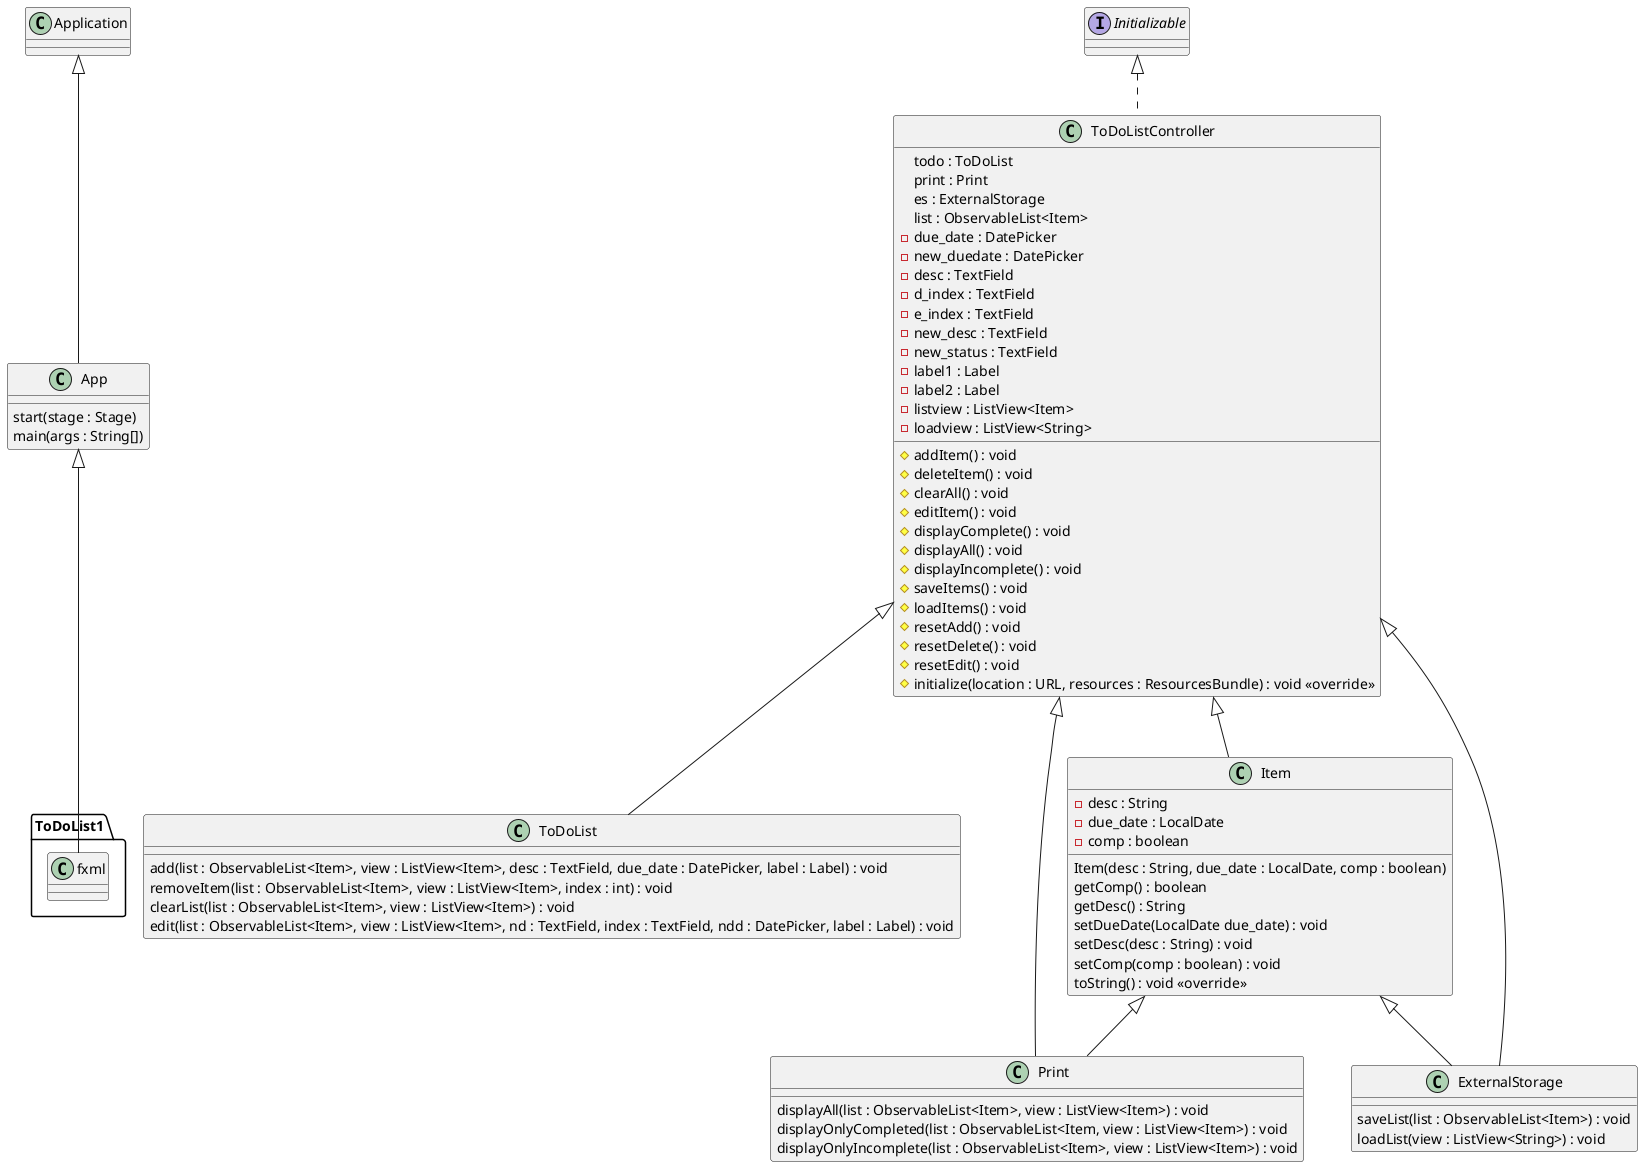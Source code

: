 @startuml
'https://plantuml.com/sequence-diagram

class App
class ToDoListController
class ToDoList
class Item
class Print
class ExternalStorage

App <|-- ToDoList1.fxml
ToDoListController <|-- Item
ToDoListController <|-- Print
ToDoListController <|-- ToDoList
ToDoListController <|-- ExternalStorage
Item <|-- Print
Item <|-- ExternalStorage

class App extends Application {
    start(stage : Stage)
    main(args : String[])
}

class ToDoListController implements Initializable {
todo : ToDoList
print : Print
es : ExternalStorage
list : ObservableList<Item>
-due_date : DatePicker
-new_duedate : DatePicker
-desc : TextField
-d_index : TextField
-e_index : TextField
-new_desc : TextField
-new_status : TextField
-label1 : Label
-label2 : Label
-listview : ListView<Item>
-loadview : ListView<String>

#addItem() : void
#deleteItem() : void
#clearAll() : void
#editItem() : void
#displayComplete() : void
#displayAll() : void
#displayIncomplete() : void
#saveItems() : void
#loadItems() : void
#resetAdd() : void
#resetDelete() : void
#resetEdit() : void
#initialize(location : URL, resources : ResourcesBundle) : void <<override>>

}

class ToDoList {
    add(list : ObservableList<Item>, view : ListView<Item>, desc : TextField, due_date : DatePicker, label : Label) : void
    removeItem(list : ObservableList<Item>, view : ListView<Item>, index : int) : void
    clearList(list : ObservableList<Item>, view : ListView<Item>) : void
    edit(list : ObservableList<Item>, view : ListView<Item>, nd : TextField, index : TextField, ndd : DatePicker, label : Label) : void
}

class Item {
    -desc : String
    -due_date : LocalDate
    -comp : boolean
    Item(desc : String, due_date : LocalDate, comp : boolean)
    getComp() : boolean
    getDesc() : String
    setDueDate(LocalDate due_date) : void
    setDesc(desc : String) : void
    setComp(comp : boolean) : void
    toString() : void <<override>>
}

class Print {
    displayAll(list : ObservableList<Item>, view : ListView<Item>) : void
    displayOnlyCompleted(list : ObservableList<Item, view : ListView<Item>) : void
    displayOnlyIncomplete(list : ObservableList<Item>, view : ListView<Item>) : void
}

class ExternalStorage {
    saveList(list : ObservableList<Item>) : void
    loadList(view : ListView<String>) : void
}

@enduml